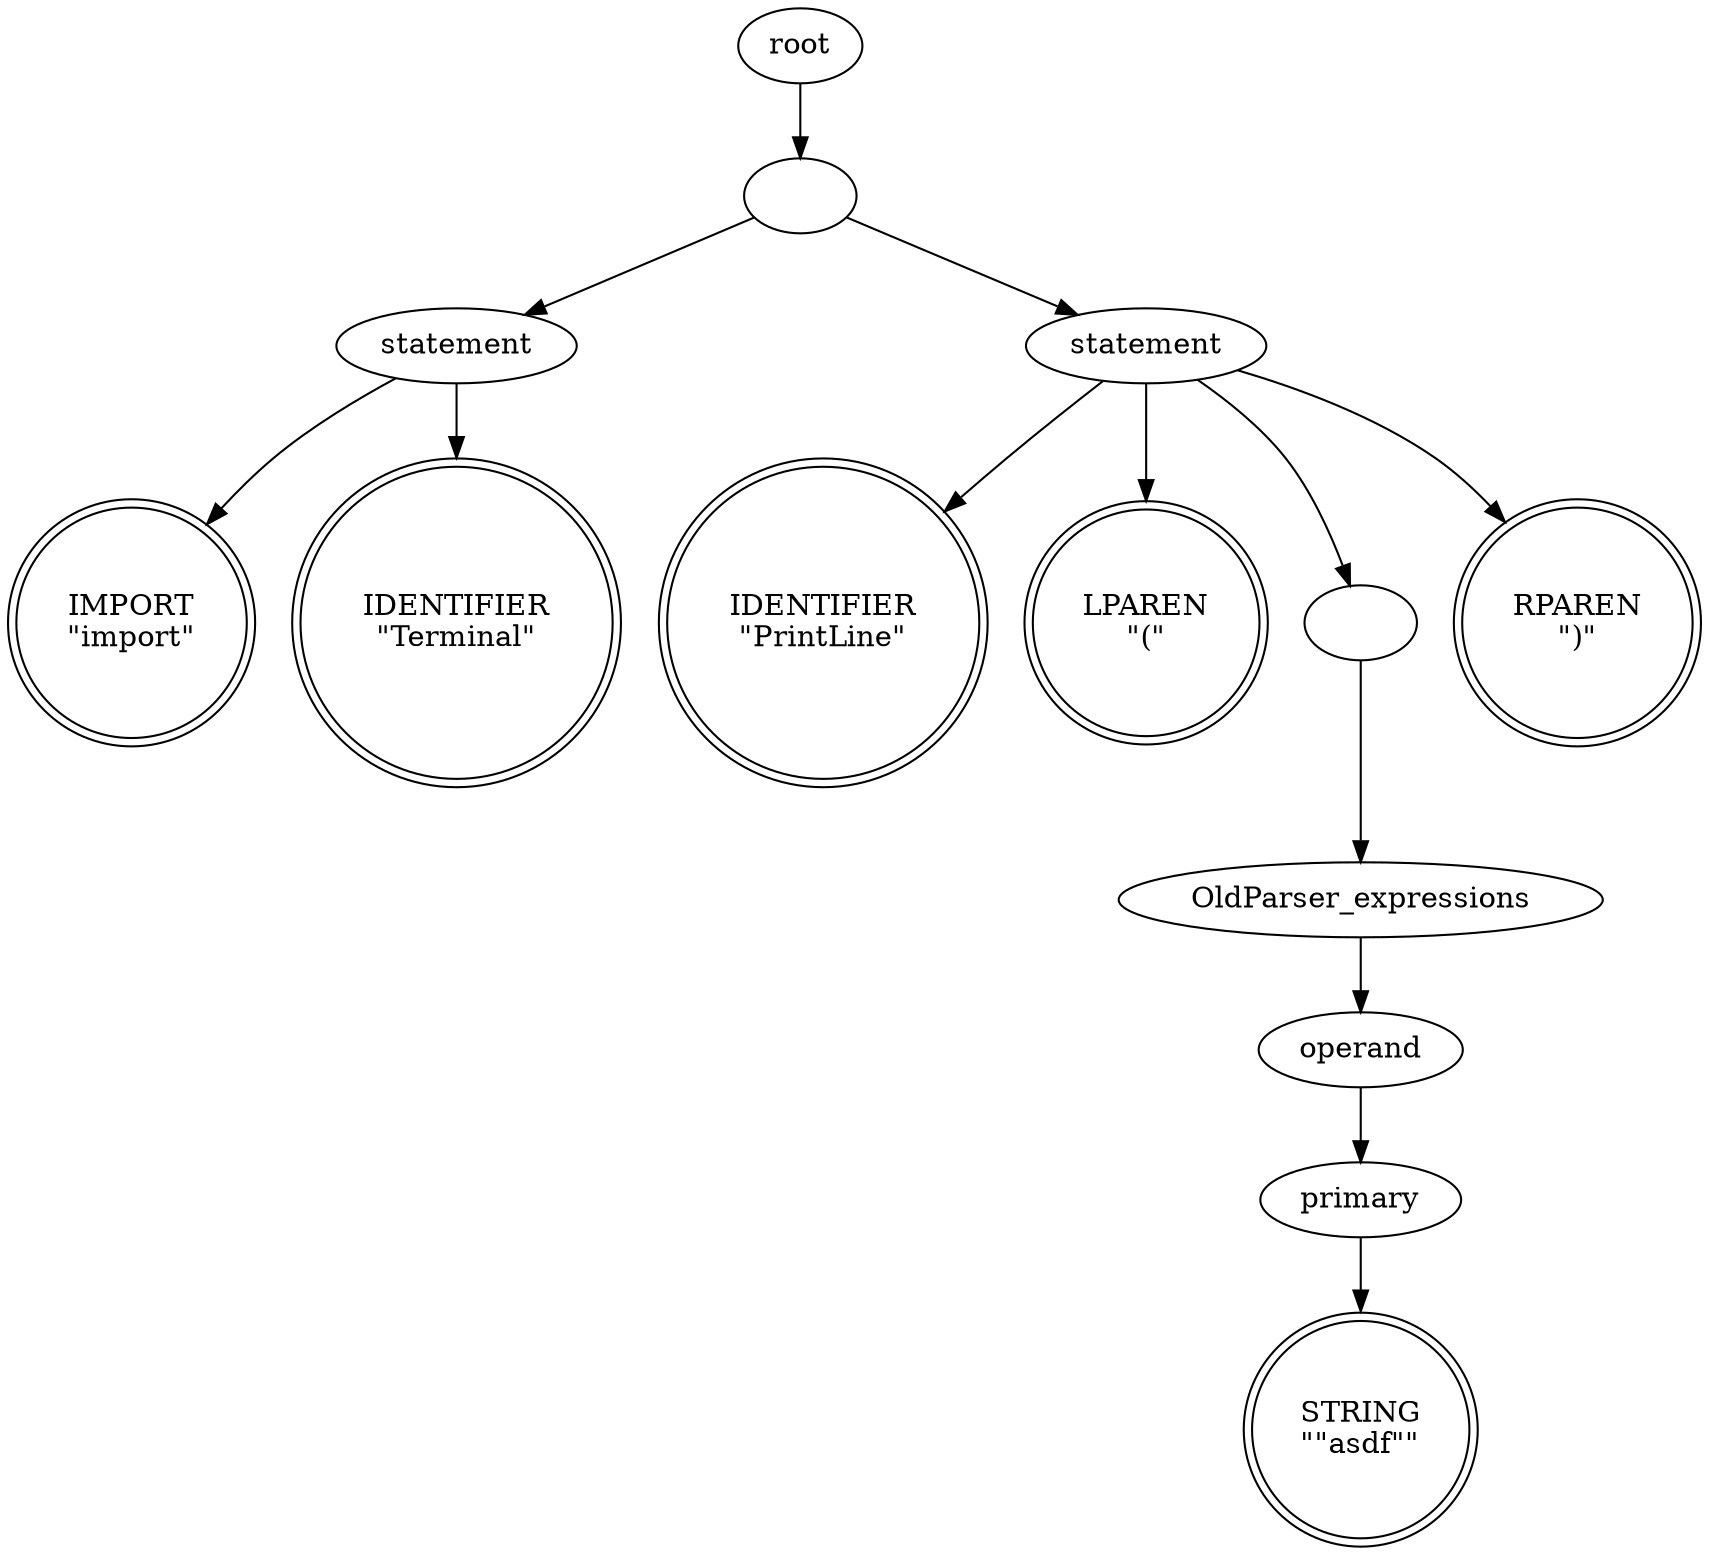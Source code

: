digraph syntaxtree {
0 [  label="IMPORT
\"import\"" shape=doublecircle height=0.50]
1 [  label="IDENTIFIER
\"Terminal\"" shape=doublecircle height=0.50]
2 [  label="statement" shape=ellipse fontcolor=black height=0.50]
2 [  label="statement" shape=ellipse fontcolor=black height=0.50]
3 [  label="IDENTIFIER
\"PrintLine\"" shape=doublecircle height=0.50]
4 [  label="LPAREN
\"(\"" shape=doublecircle height=0.50]
5 [  label="STRING
\"\"asdf\"\"" shape=doublecircle height=0.50]
6 [  label="primary" shape=ellipse fontcolor=black height=0.50]
6 [  label="primary" shape=ellipse fontcolor=black height=0.50]
7 [  label="operand" shape=ellipse fontcolor=black height=0.50]
7 [  label="operand" shape=ellipse fontcolor=black height=0.50]
8 [  label="OldParser_expressions" shape=ellipse fontcolor=black height=0.50]
8 [  label="OldParser_expressions" shape=ellipse fontcolor=black height=0.50]
9 [  label="" shape=ellipse fontcolor=black height=0.50]
9 [  label="" shape=ellipse fontcolor=black height=0.50]
10 [  label="RPAREN
\")\"" shape=doublecircle height=0.50]
11 [  label="statement" shape=ellipse fontcolor=black height=0.50]
11 [  label="statement" shape=ellipse fontcolor=black height=0.50]
12 [  label="" shape=ellipse fontcolor=black height=0.50]
12 [  label="" shape=ellipse fontcolor=black height=0.50]
13 [  label="root" shape=ellipse fontcolor=black height=0.50]
13 [  label="root" shape=ellipse fontcolor=black height=0.50]
2->0 [  arrowshape=none];
2->1 [  arrowshape=none];
6->5 [  arrowshape=none];
7->6 [  arrowshape=none];
8->7 [  arrowshape=none];
9->8 [  arrowshape=none];
11->3 [  arrowshape=none];
11->4 [  arrowshape=none];
11->9 [  arrowshape=none];
11->10 [  arrowshape=none];
12->2 [  arrowshape=none];
12->11 [  arrowshape=none];
13->12 [  arrowshape=none];
}
